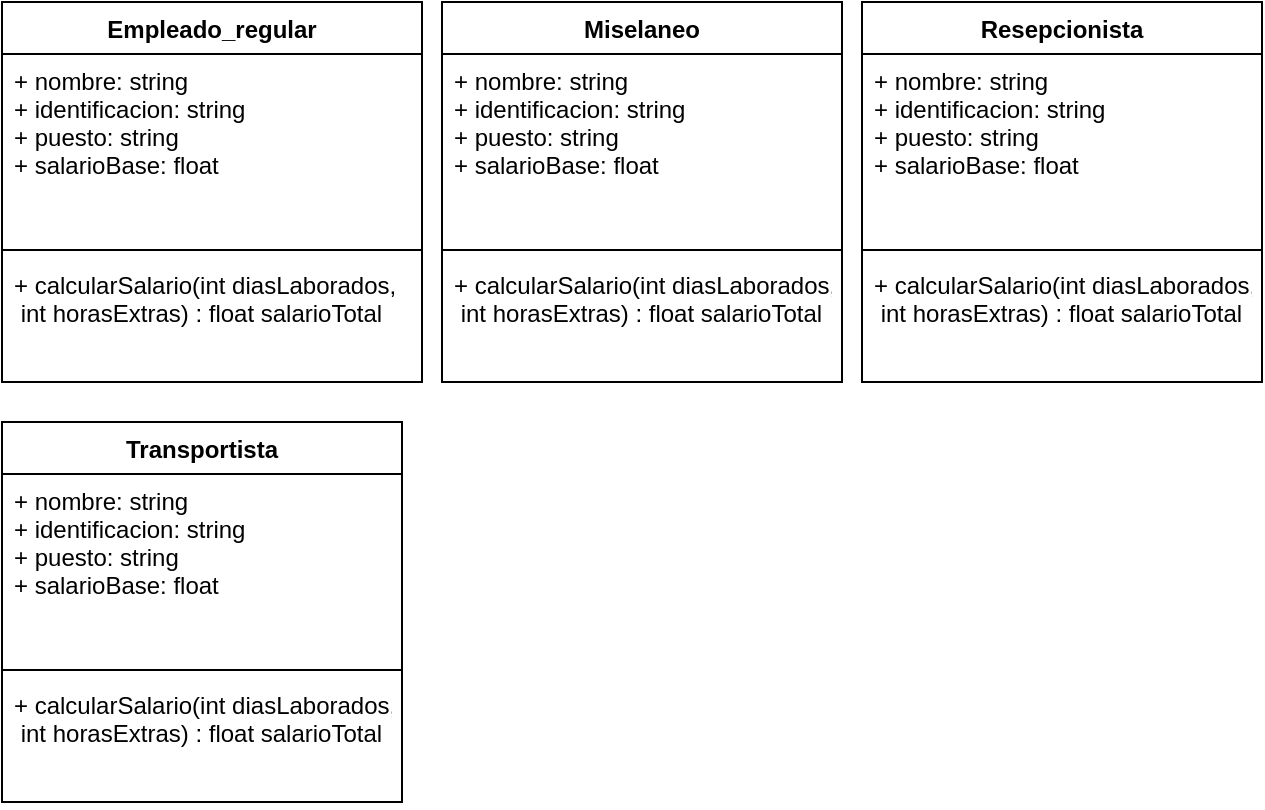 <mxfile version="20.5.1" type="github">
  <diagram id="C5RBs43oDa-KdzZeNtuy" name="Page-1">
    <mxGraphModel dx="593" dy="313" grid="1" gridSize="10" guides="1" tooltips="1" connect="1" arrows="1" fold="1" page="1" pageScale="1" pageWidth="827" pageHeight="1169" math="0" shadow="0">
      <root>
        <mxCell id="WIyWlLk6GJQsqaUBKTNV-0" />
        <mxCell id="WIyWlLk6GJQsqaUBKTNV-1" parent="WIyWlLk6GJQsqaUBKTNV-0" />
        <mxCell id="tBmFyjRmbLgNTtnwrEOK-0" value="Empleado_regular" style="swimlane;fontStyle=1;align=center;verticalAlign=top;childLayout=stackLayout;horizontal=1;startSize=26;horizontalStack=0;resizeParent=1;resizeParentMax=0;resizeLast=0;collapsible=1;marginBottom=0;" vertex="1" parent="WIyWlLk6GJQsqaUBKTNV-1">
          <mxGeometry x="30" y="100" width="210" height="190" as="geometry" />
        </mxCell>
        <mxCell id="tBmFyjRmbLgNTtnwrEOK-1" value="+ nombre: string&#xa;+ identificacion: string&#xa;+ puesto: string&#xa;+ salarioBase: float&#xa;" style="text;strokeColor=none;fillColor=none;align=left;verticalAlign=top;spacingLeft=4;spacingRight=4;overflow=hidden;rotatable=0;points=[[0,0.5],[1,0.5]];portConstraint=eastwest;" vertex="1" parent="tBmFyjRmbLgNTtnwrEOK-0">
          <mxGeometry y="26" width="210" height="94" as="geometry" />
        </mxCell>
        <mxCell id="tBmFyjRmbLgNTtnwrEOK-2" value="" style="line;strokeWidth=1;fillColor=none;align=left;verticalAlign=middle;spacingTop=-1;spacingLeft=3;spacingRight=3;rotatable=0;labelPosition=right;points=[];portConstraint=eastwest;strokeColor=inherit;" vertex="1" parent="tBmFyjRmbLgNTtnwrEOK-0">
          <mxGeometry y="120" width="210" height="8" as="geometry" />
        </mxCell>
        <mxCell id="tBmFyjRmbLgNTtnwrEOK-3" value="+ calcularSalario(int diasLaborados,&#xa; int horasExtras) : float salarioTotal" style="text;strokeColor=none;fillColor=none;align=left;verticalAlign=top;spacingLeft=4;spacingRight=4;overflow=hidden;rotatable=0;points=[[0,0.5],[1,0.5]];portConstraint=eastwest;" vertex="1" parent="tBmFyjRmbLgNTtnwrEOK-0">
          <mxGeometry y="128" width="210" height="62" as="geometry" />
        </mxCell>
        <mxCell id="tBmFyjRmbLgNTtnwrEOK-11" value="Miselaneo" style="swimlane;fontStyle=1;align=center;verticalAlign=top;childLayout=stackLayout;horizontal=1;startSize=26;horizontalStack=0;resizeParent=1;resizeParentMax=0;resizeLast=0;collapsible=1;marginBottom=0;" vertex="1" parent="WIyWlLk6GJQsqaUBKTNV-1">
          <mxGeometry x="250" y="100" width="200" height="190" as="geometry" />
        </mxCell>
        <mxCell id="tBmFyjRmbLgNTtnwrEOK-12" value="+ nombre: string&#xa;+ identificacion: string&#xa;+ puesto: string&#xa;+ salarioBase: float&#xa;" style="text;strokeColor=none;fillColor=none;align=left;verticalAlign=top;spacingLeft=4;spacingRight=4;overflow=hidden;rotatable=0;points=[[0,0.5],[1,0.5]];portConstraint=eastwest;fontStyle=0" vertex="1" parent="tBmFyjRmbLgNTtnwrEOK-11">
          <mxGeometry y="26" width="200" height="94" as="geometry" />
        </mxCell>
        <mxCell id="tBmFyjRmbLgNTtnwrEOK-13" value="" style="line;strokeWidth=1;fillColor=none;align=left;verticalAlign=middle;spacingTop=-1;spacingLeft=3;spacingRight=3;rotatable=0;labelPosition=right;points=[];portConstraint=eastwest;strokeColor=inherit;" vertex="1" parent="tBmFyjRmbLgNTtnwrEOK-11">
          <mxGeometry y="120" width="200" height="8" as="geometry" />
        </mxCell>
        <mxCell id="tBmFyjRmbLgNTtnwrEOK-14" value="+ calcularSalario(int diasLaborados,&#xa; int horasExtras) : float salarioTotal" style="text;strokeColor=none;fillColor=none;align=left;verticalAlign=top;spacingLeft=4;spacingRight=4;overflow=hidden;rotatable=0;points=[[0,0.5],[1,0.5]];portConstraint=eastwest;" vertex="1" parent="tBmFyjRmbLgNTtnwrEOK-11">
          <mxGeometry y="128" width="200" height="62" as="geometry" />
        </mxCell>
        <mxCell id="tBmFyjRmbLgNTtnwrEOK-31" value="Resepcionista" style="swimlane;fontStyle=1;align=center;verticalAlign=top;childLayout=stackLayout;horizontal=1;startSize=26;horizontalStack=0;resizeParent=1;resizeParentMax=0;resizeLast=0;collapsible=1;marginBottom=0;" vertex="1" parent="WIyWlLk6GJQsqaUBKTNV-1">
          <mxGeometry x="460" y="100" width="200" height="190" as="geometry" />
        </mxCell>
        <mxCell id="tBmFyjRmbLgNTtnwrEOK-32" value="+ nombre: string&#xa;+ identificacion: string&#xa;+ puesto: string&#xa;+ salarioBase: float&#xa;" style="text;strokeColor=none;fillColor=none;align=left;verticalAlign=top;spacingLeft=4;spacingRight=4;overflow=hidden;rotatable=0;points=[[0,0.5],[1,0.5]];portConstraint=eastwest;fontStyle=0" vertex="1" parent="tBmFyjRmbLgNTtnwrEOK-31">
          <mxGeometry y="26" width="200" height="94" as="geometry" />
        </mxCell>
        <mxCell id="tBmFyjRmbLgNTtnwrEOK-33" value="" style="line;strokeWidth=1;fillColor=none;align=left;verticalAlign=middle;spacingTop=-1;spacingLeft=3;spacingRight=3;rotatable=0;labelPosition=right;points=[];portConstraint=eastwest;strokeColor=inherit;" vertex="1" parent="tBmFyjRmbLgNTtnwrEOK-31">
          <mxGeometry y="120" width="200" height="8" as="geometry" />
        </mxCell>
        <mxCell id="tBmFyjRmbLgNTtnwrEOK-34" value="+ calcularSalario(int diasLaborados,&#xa; int horasExtras) : float salarioTotal" style="text;strokeColor=none;fillColor=none;align=left;verticalAlign=top;spacingLeft=4;spacingRight=4;overflow=hidden;rotatable=0;points=[[0,0.5],[1,0.5]];portConstraint=eastwest;" vertex="1" parent="tBmFyjRmbLgNTtnwrEOK-31">
          <mxGeometry y="128" width="200" height="62" as="geometry" />
        </mxCell>
        <mxCell id="tBmFyjRmbLgNTtnwrEOK-35" value="Transportista" style="swimlane;fontStyle=1;align=center;verticalAlign=top;childLayout=stackLayout;horizontal=1;startSize=26;horizontalStack=0;resizeParent=1;resizeParentMax=0;resizeLast=0;collapsible=1;marginBottom=0;" vertex="1" parent="WIyWlLk6GJQsqaUBKTNV-1">
          <mxGeometry x="30" y="310" width="200" height="190" as="geometry" />
        </mxCell>
        <mxCell id="tBmFyjRmbLgNTtnwrEOK-36" value="+ nombre: string&#xa;+ identificacion: string&#xa;+ puesto: string&#xa;+ salarioBase: float&#xa;" style="text;strokeColor=none;fillColor=none;align=left;verticalAlign=top;spacingLeft=4;spacingRight=4;overflow=hidden;rotatable=0;points=[[0,0.5],[1,0.5]];portConstraint=eastwest;fontStyle=0" vertex="1" parent="tBmFyjRmbLgNTtnwrEOK-35">
          <mxGeometry y="26" width="200" height="94" as="geometry" />
        </mxCell>
        <mxCell id="tBmFyjRmbLgNTtnwrEOK-37" value="" style="line;strokeWidth=1;fillColor=none;align=left;verticalAlign=middle;spacingTop=-1;spacingLeft=3;spacingRight=3;rotatable=0;labelPosition=right;points=[];portConstraint=eastwest;strokeColor=inherit;" vertex="1" parent="tBmFyjRmbLgNTtnwrEOK-35">
          <mxGeometry y="120" width="200" height="8" as="geometry" />
        </mxCell>
        <mxCell id="tBmFyjRmbLgNTtnwrEOK-38" value="+ calcularSalario(int diasLaborados,&#xa; int horasExtras) : float salarioTotal" style="text;strokeColor=none;fillColor=none;align=left;verticalAlign=top;spacingLeft=4;spacingRight=4;overflow=hidden;rotatable=0;points=[[0,0.5],[1,0.5]];portConstraint=eastwest;" vertex="1" parent="tBmFyjRmbLgNTtnwrEOK-35">
          <mxGeometry y="128" width="200" height="62" as="geometry" />
        </mxCell>
      </root>
    </mxGraphModel>
  </diagram>
</mxfile>
